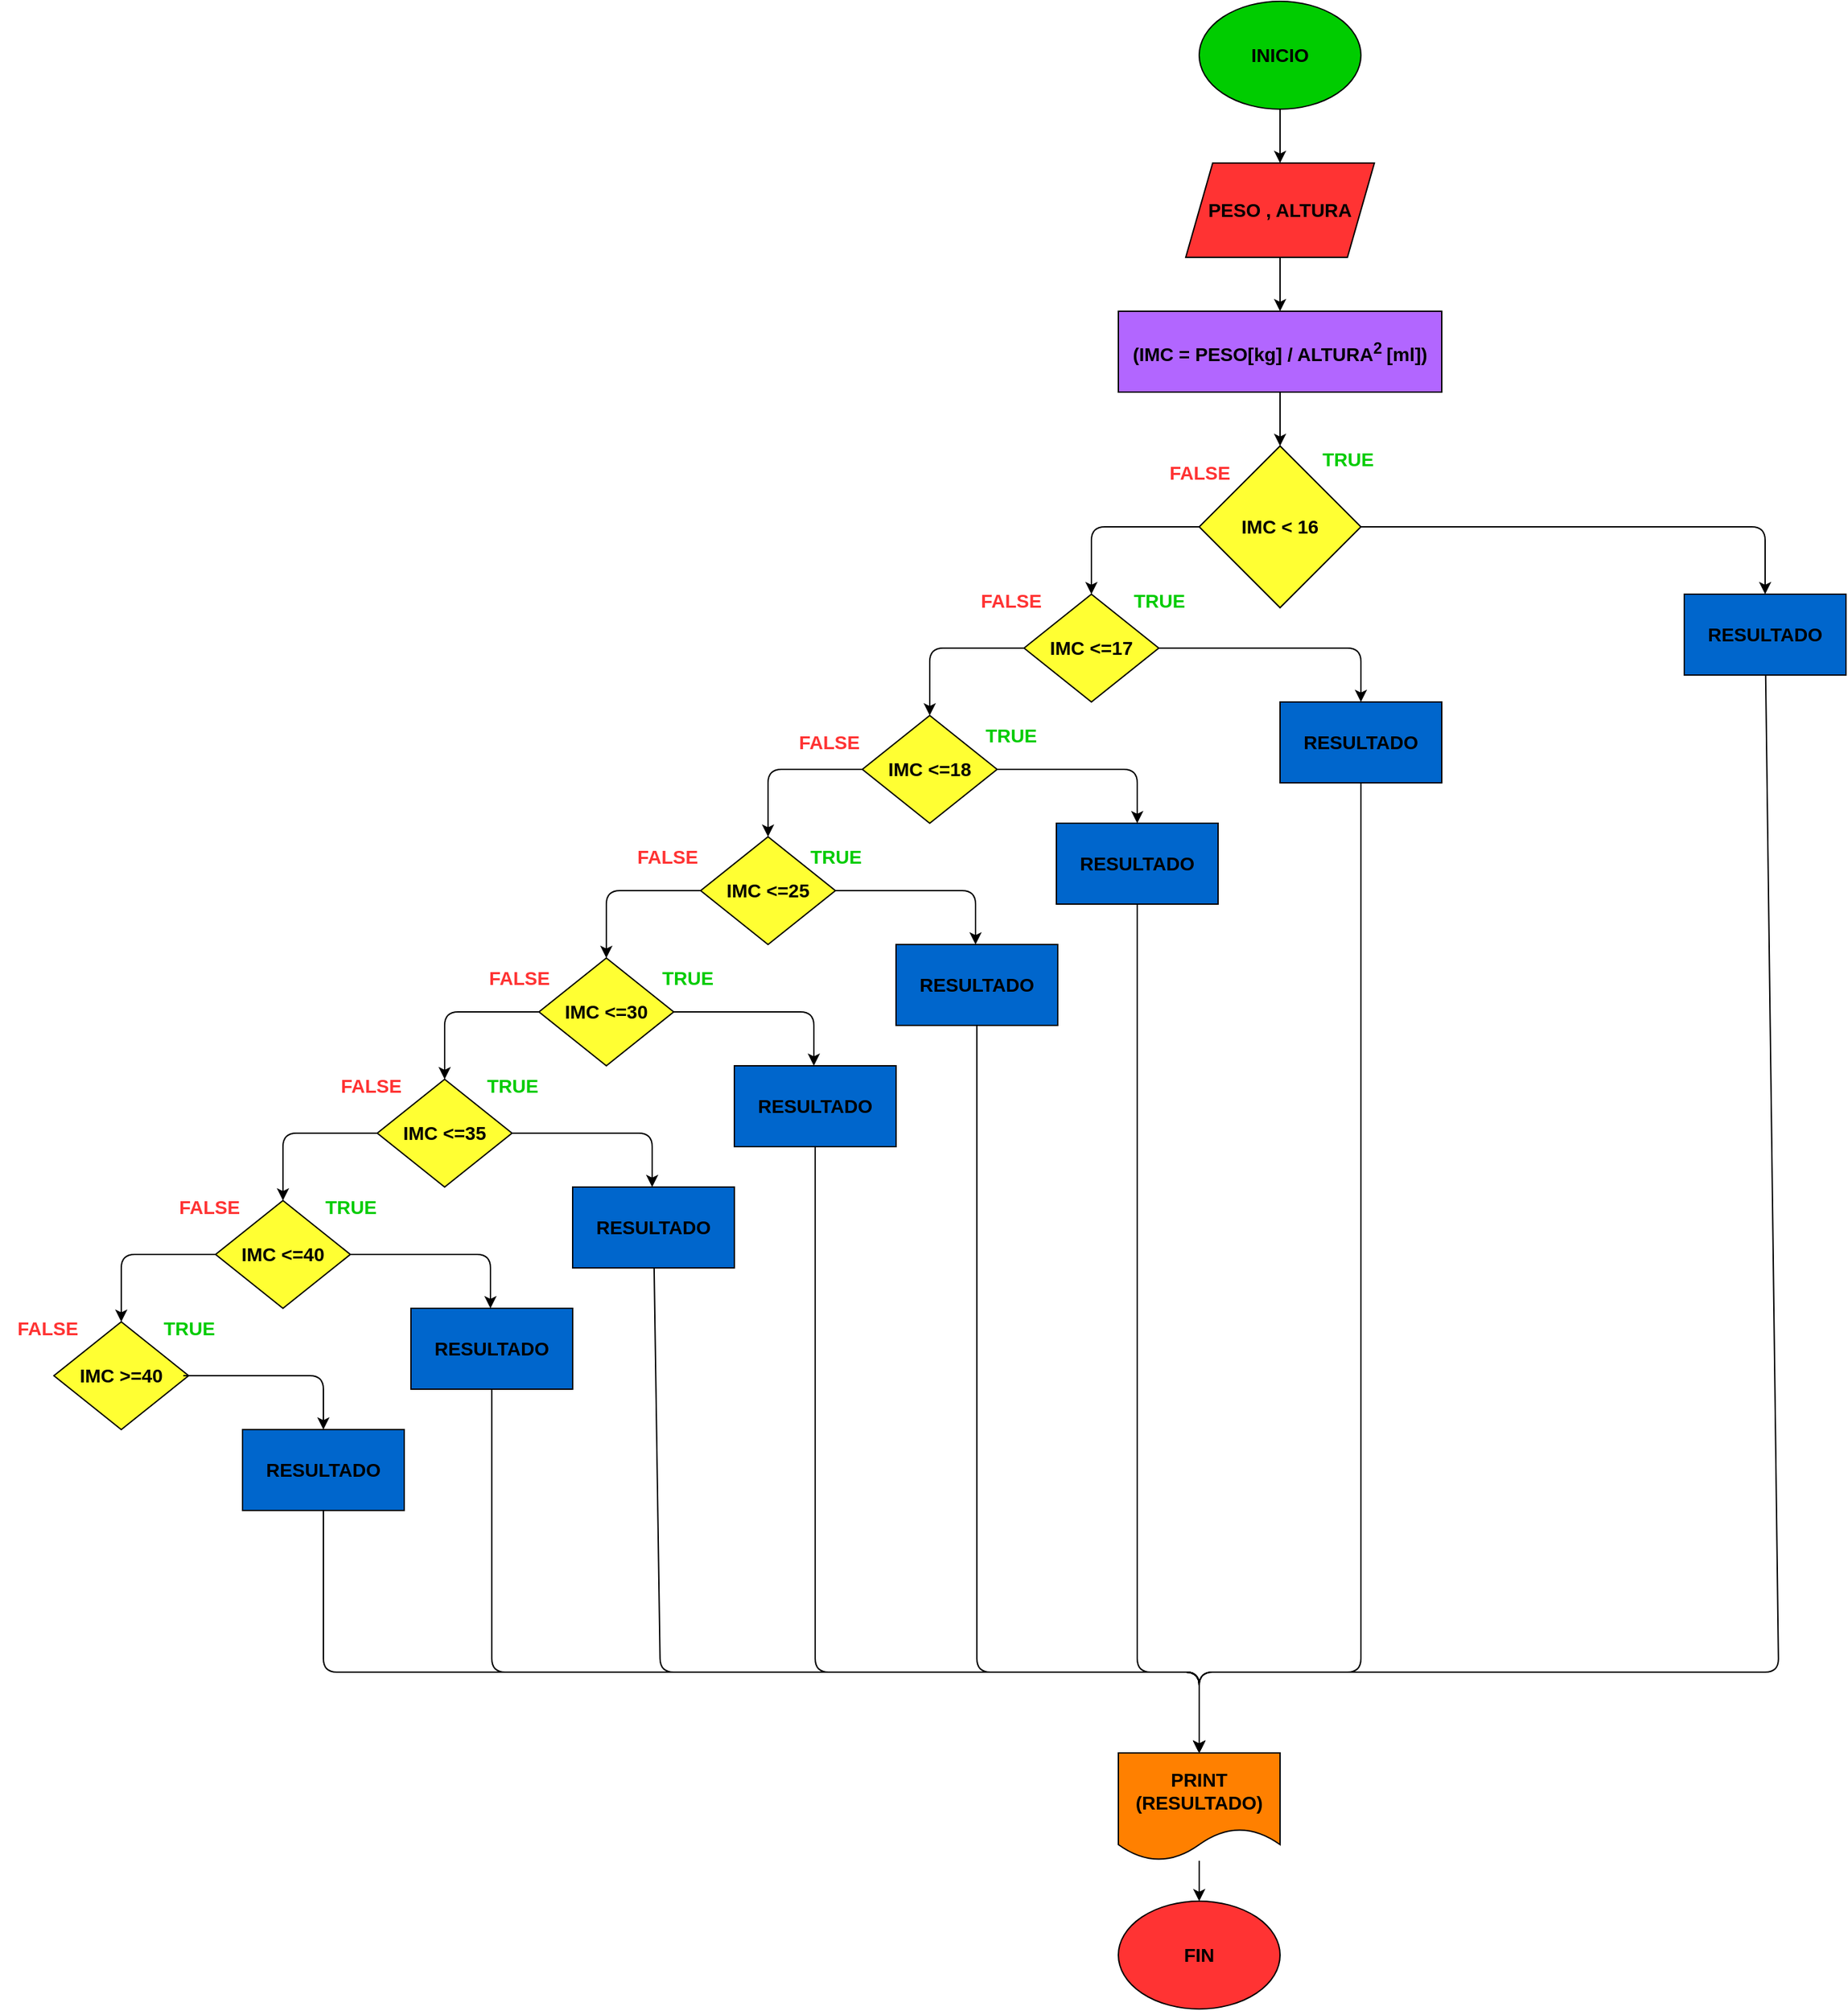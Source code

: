 <mxfile>
    <diagram id="8DrMxxladgweljOqaM4f" name="Página-1">
        <mxGraphModel dx="1729" dy="411" grid="1" gridSize="10" guides="1" tooltips="1" connect="1" arrows="1" fold="1" page="1" pageScale="1" pageWidth="827" pageHeight="1169" math="0" shadow="0">
            <root>
                <mxCell id="0"/>
                <mxCell id="1" parent="0"/>
                <mxCell id="4" value="" style="edgeStyle=none;html=1;fontSize=14;fontColor=#000000;" parent="1" source="2" target="3" edge="1">
                    <mxGeometry relative="1" as="geometry"/>
                </mxCell>
                <mxCell id="2" value="&lt;font color=&quot;#000000&quot; style=&quot;font-size: 14px;&quot;&gt;&lt;b&gt;INICIO&lt;/b&gt;&lt;/font&gt;" style="ellipse;whiteSpace=wrap;html=1;fillColor=#00CC00;" parent="1" vertex="1">
                    <mxGeometry x="400" width="120" height="80" as="geometry"/>
                </mxCell>
                <mxCell id="8" value="" style="edgeStyle=none;html=1;fontSize=14;fontColor=#000000;entryX=0.5;entryY=0;entryDx=0;entryDy=0;" parent="1" source="3" target="13" edge="1">
                    <mxGeometry relative="1" as="geometry">
                        <mxPoint x="460" y="220" as="targetPoint"/>
                    </mxGeometry>
                </mxCell>
                <mxCell id="3" value="&lt;b&gt;PESO , ALTURA&lt;/b&gt;" style="shape=parallelogram;perimeter=parallelogramPerimeter;whiteSpace=wrap;html=1;fixedSize=1;fontSize=14;fontColor=#000000;fillColor=#FF3333;" parent="1" vertex="1">
                    <mxGeometry x="390" y="120" width="140" height="70" as="geometry"/>
                </mxCell>
                <mxCell id="15" value="" style="edgeStyle=none;html=1;fontSize=14;fontColor=#000000;" parent="1" source="13" target="14" edge="1">
                    <mxGeometry relative="1" as="geometry"/>
                </mxCell>
                <mxCell id="13" value="&lt;b&gt;(IMC = PESO[kg] / ALTURA&lt;sup&gt;2 &lt;/sup&gt;[ml])&lt;/b&gt;" style="rounded=0;whiteSpace=wrap;html=1;fontSize=14;fontColor=#000000;fillColor=#B266FF;" parent="1" vertex="1">
                    <mxGeometry x="340" y="230" width="240" height="60" as="geometry"/>
                </mxCell>
                <mxCell id="18" style="edgeStyle=none;html=1;fontSize=14;fontColor=#00CC00;entryX=0.5;entryY=0;entryDx=0;entryDy=0;" parent="1" source="14" target="17" edge="1">
                    <mxGeometry relative="1" as="geometry">
                        <Array as="points">
                            <mxPoint x="820" y="390"/>
                        </Array>
                    </mxGeometry>
                </mxCell>
                <mxCell id="21" style="edgeStyle=none;html=1;entryX=0.5;entryY=0;entryDx=0;entryDy=0;fontSize=14;fontColor=#000000;" parent="1" source="14" target="19" edge="1">
                    <mxGeometry relative="1" as="geometry">
                        <Array as="points">
                            <mxPoint x="320" y="390"/>
                        </Array>
                    </mxGeometry>
                </mxCell>
                <mxCell id="14" value="&lt;b&gt;IMC &amp;lt; 16&lt;/b&gt;" style="rhombus;whiteSpace=wrap;html=1;fontSize=14;fontColor=#000000;fillColor=#FFFF33;" parent="1" vertex="1">
                    <mxGeometry x="400" y="330" width="120" height="120" as="geometry"/>
                </mxCell>
                <mxCell id="16" value="&lt;b&gt;&lt;font color=&quot;#00cc00&quot;&gt;TRUE&lt;/font&gt;&lt;/b&gt;" style="text;html=1;align=center;verticalAlign=middle;resizable=0;points=[];autosize=1;strokeColor=none;fillColor=none;fontSize=14;fontColor=#000000;" parent="1" vertex="1">
                    <mxGeometry x="480" y="325" width="60" height="30" as="geometry"/>
                </mxCell>
                <mxCell id="67" style="edgeStyle=none;html=1;entryX=0.5;entryY=0;entryDx=0;entryDy=0;fontColor=#FF3333;" edge="1" parent="1" source="17" target="66">
                    <mxGeometry relative="1" as="geometry">
                        <Array as="points">
                            <mxPoint x="830" y="1240"/>
                            <mxPoint x="400" y="1240"/>
                        </Array>
                    </mxGeometry>
                </mxCell>
                <mxCell id="17" value="&lt;b&gt;&lt;font color=&quot;#000000&quot;&gt;RESULTADO&lt;/font&gt;&lt;/b&gt;" style="rounded=0;whiteSpace=wrap;html=1;fontSize=14;fontColor=#00CC00;fillColor=#0066CC;" parent="1" vertex="1">
                    <mxGeometry x="760" y="440" width="120" height="60" as="geometry"/>
                </mxCell>
                <mxCell id="24" style="edgeStyle=none;html=1;entryX=0.5;entryY=0;entryDx=0;entryDy=0;fontSize=14;fontColor=#000000;" parent="1" source="19" target="23" edge="1">
                    <mxGeometry relative="1" as="geometry">
                        <Array as="points">
                            <mxPoint x="520" y="480"/>
                        </Array>
                    </mxGeometry>
                </mxCell>
                <mxCell id="27" style="edgeStyle=none;html=1;entryX=0.5;entryY=0;entryDx=0;entryDy=0;fontSize=14;fontColor=#000000;" parent="1" source="19" target="26" edge="1">
                    <mxGeometry relative="1" as="geometry">
                        <Array as="points">
                            <mxPoint x="200" y="480"/>
                        </Array>
                    </mxGeometry>
                </mxCell>
                <mxCell id="19" value="&lt;b&gt;IMC &amp;lt;=17&lt;/b&gt;" style="rhombus;whiteSpace=wrap;html=1;fontSize=14;fontColor=#000000;fillColor=#FFFF33;" parent="1" vertex="1">
                    <mxGeometry x="270" y="440" width="100" height="80" as="geometry"/>
                </mxCell>
                <mxCell id="22" value="&lt;b&gt;&lt;font color=&quot;#00cc00&quot;&gt;TRUE&lt;/font&gt;&lt;/b&gt;" style="text;html=1;align=center;verticalAlign=middle;resizable=0;points=[];autosize=1;strokeColor=none;fillColor=none;fontSize=14;fontColor=#000000;" parent="1" vertex="1">
                    <mxGeometry x="340" y="430" width="60" height="30" as="geometry"/>
                </mxCell>
                <mxCell id="74" style="edgeStyle=none;html=1;fontColor=#FF3333;entryX=0.5;entryY=0;entryDx=0;entryDy=0;" edge="1" parent="1" source="23" target="66">
                    <mxGeometry relative="1" as="geometry">
                        <mxPoint x="300" y="1172" as="targetPoint"/>
                        <Array as="points">
                            <mxPoint x="520" y="1240"/>
                            <mxPoint x="400" y="1240"/>
                        </Array>
                    </mxGeometry>
                </mxCell>
                <mxCell id="23" value="&lt;b&gt;RESULTADO&lt;/b&gt;" style="rounded=0;whiteSpace=wrap;html=1;fontSize=14;fontColor=#000000;fillColor=#0066CC;" parent="1" vertex="1">
                    <mxGeometry x="460" y="520" width="120" height="60" as="geometry"/>
                </mxCell>
                <mxCell id="32" style="edgeStyle=none;html=1;entryX=0.5;entryY=0;entryDx=0;entryDy=0;" edge="1" parent="1" source="26" target="31">
                    <mxGeometry relative="1" as="geometry">
                        <Array as="points">
                            <mxPoint x="354" y="570"/>
                        </Array>
                    </mxGeometry>
                </mxCell>
                <mxCell id="26" value="&lt;b&gt;IMC &amp;lt;=18&lt;/b&gt;" style="rhombus;whiteSpace=wrap;html=1;fontSize=14;fontColor=#000000;fillColor=#FFFF33;" parent="1" vertex="1">
                    <mxGeometry x="150" y="530" width="100" height="80" as="geometry"/>
                </mxCell>
                <mxCell id="28" value="&lt;font color=&quot;#ff3333&quot;&gt;&lt;b&gt;FALSE&lt;/b&gt;&lt;/font&gt;" style="text;html=1;align=center;verticalAlign=middle;resizable=0;points=[];autosize=1;strokeColor=none;fillColor=none;fontSize=14;fontColor=#000000;" parent="1" vertex="1">
                    <mxGeometry x="365" y="335" width="70" height="30" as="geometry"/>
                </mxCell>
                <mxCell id="29" value="&lt;b&gt;&lt;font color=&quot;#00cc00&quot;&gt;TRUE&lt;/font&gt;&lt;/b&gt;" style="text;html=1;align=center;verticalAlign=middle;resizable=0;points=[];autosize=1;strokeColor=none;fillColor=none;fontSize=14;fontColor=#000000;" vertex="1" parent="1">
                    <mxGeometry x="230" y="530" width="60" height="30" as="geometry"/>
                </mxCell>
                <mxCell id="73" style="edgeStyle=none;html=1;entryX=0.5;entryY=0;entryDx=0;entryDy=0;fontColor=#FF3333;" edge="1" parent="1" source="31" target="66">
                    <mxGeometry relative="1" as="geometry">
                        <Array as="points">
                            <mxPoint x="354" y="1240"/>
                            <mxPoint x="400" y="1240"/>
                        </Array>
                    </mxGeometry>
                </mxCell>
                <mxCell id="31" value="&lt;b&gt;RESULTADO&lt;/b&gt;" style="rounded=0;whiteSpace=wrap;html=1;fontSize=14;fontColor=#000000;fillColor=#0066CC;" vertex="1" parent="1">
                    <mxGeometry x="294" y="610" width="120" height="60" as="geometry"/>
                </mxCell>
                <mxCell id="33" style="edgeStyle=none;html=1;entryX=0.5;entryY=0;entryDx=0;entryDy=0;fontSize=14;fontColor=#000000;" edge="1" parent="1">
                    <mxGeometry relative="1" as="geometry">
                        <Array as="points">
                            <mxPoint x="80" y="570"/>
                        </Array>
                        <mxPoint x="150" y="570" as="sourcePoint"/>
                        <mxPoint x="80" y="620" as="targetPoint"/>
                    </mxGeometry>
                </mxCell>
                <mxCell id="35" style="edgeStyle=none;html=1;entryX=0.5;entryY=0;entryDx=0;entryDy=0;fontSize=14;fontColor=#000000;" edge="1" parent="1">
                    <mxGeometry relative="1" as="geometry">
                        <Array as="points">
                            <mxPoint x="-40" y="660"/>
                        </Array>
                        <mxPoint x="30" y="660" as="sourcePoint"/>
                        <mxPoint x="-40" y="710" as="targetPoint"/>
                    </mxGeometry>
                </mxCell>
                <mxCell id="36" value="&lt;b&gt;IMC &amp;lt;=25&lt;/b&gt;" style="rhombus;whiteSpace=wrap;html=1;fontSize=14;fontColor=#000000;fillColor=#FFFF33;" vertex="1" parent="1">
                    <mxGeometry x="30" y="620" width="100" height="80" as="geometry"/>
                </mxCell>
                <mxCell id="37" value="&lt;b&gt;IMC &amp;lt;=30&lt;/b&gt;" style="rhombus;whiteSpace=wrap;html=1;fontSize=14;fontColor=#000000;fillColor=#FFFF33;" vertex="1" parent="1">
                    <mxGeometry x="-90" y="710" width="100" height="80" as="geometry"/>
                </mxCell>
                <mxCell id="38" value="&lt;b&gt;IMC &amp;lt;=35&lt;/b&gt;" style="rhombus;whiteSpace=wrap;html=1;fontSize=14;fontColor=#000000;fillColor=#FFFF33;" vertex="1" parent="1">
                    <mxGeometry x="-210" y="800" width="100" height="80" as="geometry"/>
                </mxCell>
                <mxCell id="39" style="edgeStyle=none;html=1;entryX=0.5;entryY=0;entryDx=0;entryDy=0;fontSize=14;fontColor=#000000;" edge="1" parent="1">
                    <mxGeometry relative="1" as="geometry">
                        <Array as="points">
                            <mxPoint x="-280" y="840"/>
                        </Array>
                        <mxPoint x="-210" y="840" as="sourcePoint"/>
                        <mxPoint x="-280" y="890" as="targetPoint"/>
                    </mxGeometry>
                </mxCell>
                <mxCell id="40" style="edgeStyle=none;html=1;entryX=0.5;entryY=0;entryDx=0;entryDy=0;fontSize=14;fontColor=#000000;" edge="1" parent="1">
                    <mxGeometry relative="1" as="geometry">
                        <Array as="points">
                            <mxPoint x="-400" y="930"/>
                        </Array>
                        <mxPoint x="-330" y="930" as="sourcePoint"/>
                        <mxPoint x="-400" y="980" as="targetPoint"/>
                    </mxGeometry>
                </mxCell>
                <mxCell id="41" style="edgeStyle=none;html=1;entryX=0.5;entryY=0;entryDx=0;entryDy=0;fontSize=14;fontColor=#000000;" edge="1" parent="1">
                    <mxGeometry relative="1" as="geometry">
                        <Array as="points">
                            <mxPoint x="-160" y="750"/>
                        </Array>
                        <mxPoint x="-90" y="750" as="sourcePoint"/>
                        <mxPoint x="-160" y="800" as="targetPoint"/>
                    </mxGeometry>
                </mxCell>
                <mxCell id="42" value="&lt;b&gt;IMC &amp;lt;=40&lt;/b&gt;" style="rhombus;whiteSpace=wrap;html=1;fontSize=14;fontColor=#000000;fillColor=#FFFF33;" vertex="1" parent="1">
                    <mxGeometry x="-330" y="890" width="100" height="80" as="geometry"/>
                </mxCell>
                <mxCell id="43" value="&lt;b&gt;IMC &amp;gt;=40&lt;/b&gt;" style="rhombus;whiteSpace=wrap;html=1;fontSize=14;fontColor=#000000;fillColor=#FFFF33;" vertex="1" parent="1">
                    <mxGeometry x="-450" y="980" width="100" height="80" as="geometry"/>
                </mxCell>
                <mxCell id="44" value="&lt;font color=&quot;#ff3333&quot;&gt;&lt;b&gt;FALSE&lt;/b&gt;&lt;/font&gt;" style="text;html=1;align=center;verticalAlign=middle;resizable=0;points=[];autosize=1;strokeColor=none;fillColor=none;fontSize=14;fontColor=#000000;" vertex="1" parent="1">
                    <mxGeometry x="225" y="430" width="70" height="30" as="geometry"/>
                </mxCell>
                <mxCell id="45" value="&lt;font color=&quot;#ff3333&quot;&gt;&lt;b&gt;FALSE&lt;/b&gt;&lt;/font&gt;" style="text;html=1;align=center;verticalAlign=middle;resizable=0;points=[];autosize=1;strokeColor=none;fillColor=none;fontSize=14;fontColor=#000000;" vertex="1" parent="1">
                    <mxGeometry x="90" y="535" width="70" height="30" as="geometry"/>
                </mxCell>
                <mxCell id="46" value="&lt;font color=&quot;#ff3333&quot;&gt;&lt;b&gt;FALSE&lt;/b&gt;&lt;/font&gt;" style="text;html=1;align=center;verticalAlign=middle;resizable=0;points=[];autosize=1;strokeColor=none;fillColor=none;fontSize=14;fontColor=#000000;" vertex="1" parent="1">
                    <mxGeometry x="-30" y="620" width="70" height="30" as="geometry"/>
                </mxCell>
                <mxCell id="47" value="&lt;font color=&quot;#ff3333&quot;&gt;&lt;b&gt;FALSE&lt;/b&gt;&lt;/font&gt;" style="text;html=1;align=center;verticalAlign=middle;resizable=0;points=[];autosize=1;strokeColor=none;fillColor=none;fontSize=14;fontColor=#000000;" vertex="1" parent="1">
                    <mxGeometry x="-140" y="710" width="70" height="30" as="geometry"/>
                </mxCell>
                <mxCell id="48" value="&lt;font color=&quot;#ff3333&quot;&gt;&lt;b&gt;FALSE&lt;/b&gt;&lt;/font&gt;" style="text;html=1;align=center;verticalAlign=middle;resizable=0;points=[];autosize=1;strokeColor=none;fillColor=none;fontSize=14;fontColor=#000000;" vertex="1" parent="1">
                    <mxGeometry x="-250" y="790" width="70" height="30" as="geometry"/>
                </mxCell>
                <mxCell id="49" value="&lt;font color=&quot;#ff3333&quot;&gt;&lt;b&gt;FALSE&lt;/b&gt;&lt;/font&gt;" style="text;html=1;align=center;verticalAlign=middle;resizable=0;points=[];autosize=1;strokeColor=none;fillColor=none;fontSize=14;fontColor=#000000;" vertex="1" parent="1">
                    <mxGeometry x="-370" y="880" width="70" height="30" as="geometry"/>
                </mxCell>
                <mxCell id="50" value="&lt;font color=&quot;#ff3333&quot;&gt;&lt;b&gt;FALSE&lt;/b&gt;&lt;/font&gt;" style="text;html=1;align=center;verticalAlign=middle;resizable=0;points=[];autosize=1;strokeColor=none;fillColor=none;fontSize=14;fontColor=#000000;" vertex="1" parent="1">
                    <mxGeometry x="-490" y="970" width="70" height="30" as="geometry"/>
                </mxCell>
                <mxCell id="51" value="&lt;b&gt;&lt;font color=&quot;#00cc00&quot;&gt;TRUE&lt;/font&gt;&lt;/b&gt;" style="text;html=1;align=center;verticalAlign=middle;resizable=0;points=[];autosize=1;strokeColor=none;fillColor=none;fontSize=14;fontColor=#000000;" vertex="1" parent="1">
                    <mxGeometry x="100" y="620" width="60" height="30" as="geometry"/>
                </mxCell>
                <mxCell id="52" value="&lt;b&gt;&lt;font color=&quot;#00cc00&quot;&gt;TRUE&lt;/font&gt;&lt;/b&gt;" style="text;html=1;align=center;verticalAlign=middle;resizable=0;points=[];autosize=1;strokeColor=none;fillColor=none;fontSize=14;fontColor=#000000;" vertex="1" parent="1">
                    <mxGeometry x="-10" y="710" width="60" height="30" as="geometry"/>
                </mxCell>
                <mxCell id="53" value="&lt;b&gt;&lt;font color=&quot;#00cc00&quot;&gt;TRUE&lt;/font&gt;&lt;/b&gt;" style="text;html=1;align=center;verticalAlign=middle;resizable=0;points=[];autosize=1;strokeColor=none;fillColor=none;fontSize=14;fontColor=#000000;" vertex="1" parent="1">
                    <mxGeometry x="-140" y="790" width="60" height="30" as="geometry"/>
                </mxCell>
                <mxCell id="54" value="&lt;b&gt;&lt;font color=&quot;#00cc00&quot;&gt;TRUE&lt;/font&gt;&lt;/b&gt;" style="text;html=1;align=center;verticalAlign=middle;resizable=0;points=[];autosize=1;strokeColor=none;fillColor=none;fontSize=14;fontColor=#000000;" vertex="1" parent="1">
                    <mxGeometry x="-260" y="880" width="60" height="30" as="geometry"/>
                </mxCell>
                <mxCell id="55" value="&lt;b&gt;&lt;font color=&quot;#00cc00&quot;&gt;TRUE&lt;/font&gt;&lt;/b&gt;" style="text;html=1;align=center;verticalAlign=middle;resizable=0;points=[];autosize=1;strokeColor=none;fillColor=none;fontSize=14;fontColor=#000000;" vertex="1" parent="1">
                    <mxGeometry x="-380" y="970" width="60" height="30" as="geometry"/>
                </mxCell>
                <mxCell id="56" style="edgeStyle=none;html=1;entryX=0.5;entryY=0;entryDx=0;entryDy=0;" edge="1" parent="1">
                    <mxGeometry relative="1" as="geometry">
                        <mxPoint x="130" y="660" as="sourcePoint"/>
                        <mxPoint x="234" y="700" as="targetPoint"/>
                        <Array as="points">
                            <mxPoint x="234" y="660"/>
                        </Array>
                    </mxGeometry>
                </mxCell>
                <mxCell id="57" style="edgeStyle=none;html=1;entryX=0.5;entryY=0;entryDx=0;entryDy=0;" edge="1" parent="1">
                    <mxGeometry relative="1" as="geometry">
                        <mxPoint x="10" y="750" as="sourcePoint"/>
                        <mxPoint x="114" y="790" as="targetPoint"/>
                        <Array as="points">
                            <mxPoint x="114" y="750"/>
                        </Array>
                    </mxGeometry>
                </mxCell>
                <mxCell id="58" style="edgeStyle=none;html=1;entryX=0.5;entryY=0;entryDx=0;entryDy=0;" edge="1" parent="1">
                    <mxGeometry relative="1" as="geometry">
                        <mxPoint x="-110" y="840" as="sourcePoint"/>
                        <mxPoint x="-6" y="880" as="targetPoint"/>
                        <Array as="points">
                            <mxPoint x="-6" y="840"/>
                        </Array>
                    </mxGeometry>
                </mxCell>
                <mxCell id="59" style="edgeStyle=none;html=1;entryX=0.5;entryY=0;entryDx=0;entryDy=0;" edge="1" parent="1">
                    <mxGeometry relative="1" as="geometry">
                        <mxPoint x="-230" y="930" as="sourcePoint"/>
                        <mxPoint x="-126" y="970" as="targetPoint"/>
                        <Array as="points">
                            <mxPoint x="-126" y="930"/>
                        </Array>
                    </mxGeometry>
                </mxCell>
                <mxCell id="60" style="edgeStyle=none;html=1;entryX=0.5;entryY=0;entryDx=0;entryDy=0;" edge="1" parent="1">
                    <mxGeometry relative="1" as="geometry">
                        <mxPoint x="-354" y="1020" as="sourcePoint"/>
                        <mxPoint x="-250" y="1060" as="targetPoint"/>
                        <Array as="points">
                            <mxPoint x="-250" y="1020"/>
                        </Array>
                    </mxGeometry>
                </mxCell>
                <mxCell id="72" style="edgeStyle=none;html=1;fontColor=#FF3333;entryX=0.5;entryY=0;entryDx=0;entryDy=0;" edge="1" parent="1" source="61" target="66">
                    <mxGeometry relative="1" as="geometry">
                        <mxPoint x="300" y="1181" as="targetPoint"/>
                        <Array as="points">
                            <mxPoint x="235" y="1240"/>
                            <mxPoint x="400" y="1240"/>
                        </Array>
                    </mxGeometry>
                </mxCell>
                <mxCell id="61" value="&lt;b&gt;RESULTADO&lt;/b&gt;" style="rounded=0;whiteSpace=wrap;html=1;fontSize=14;fontColor=#000000;fillColor=#0066CC;" vertex="1" parent="1">
                    <mxGeometry x="175" y="700" width="120" height="60" as="geometry"/>
                </mxCell>
                <mxCell id="71" style="edgeStyle=none;html=1;entryX=0.5;entryY=0;entryDx=0;entryDy=0;fontColor=#FF3333;" edge="1" parent="1" source="62" target="66">
                    <mxGeometry relative="1" as="geometry">
                        <Array as="points">
                            <mxPoint x="115" y="1240"/>
                            <mxPoint x="400" y="1240"/>
                        </Array>
                    </mxGeometry>
                </mxCell>
                <mxCell id="62" value="&lt;b&gt;RESULTADO&lt;/b&gt;" style="rounded=0;whiteSpace=wrap;html=1;fontSize=14;fontColor=#000000;fillColor=#0066CC;" vertex="1" parent="1">
                    <mxGeometry x="55" y="790" width="120" height="60" as="geometry"/>
                </mxCell>
                <mxCell id="70" style="edgeStyle=none;html=1;entryX=0.5;entryY=0;entryDx=0;entryDy=0;fontColor=#FF3333;" edge="1" parent="1" source="63" target="66">
                    <mxGeometry relative="1" as="geometry">
                        <Array as="points">
                            <mxPoint y="1240"/>
                            <mxPoint x="400" y="1240"/>
                        </Array>
                    </mxGeometry>
                </mxCell>
                <mxCell id="63" value="&lt;b&gt;RESULTADO&lt;/b&gt;" style="rounded=0;whiteSpace=wrap;html=1;fontSize=14;fontColor=#000000;fillColor=#0066CC;" vertex="1" parent="1">
                    <mxGeometry x="-65" y="880" width="120" height="60" as="geometry"/>
                </mxCell>
                <mxCell id="69" style="edgeStyle=none;html=1;entryX=0.5;entryY=0;entryDx=0;entryDy=0;fontColor=#FF3333;" edge="1" parent="1" source="64" target="66">
                    <mxGeometry relative="1" as="geometry">
                        <Array as="points">
                            <mxPoint x="-125" y="1240"/>
                            <mxPoint x="400" y="1240"/>
                        </Array>
                    </mxGeometry>
                </mxCell>
                <mxCell id="64" value="&lt;b&gt;RESULTADO&lt;/b&gt;" style="rounded=0;whiteSpace=wrap;html=1;fontSize=14;fontColor=#000000;fillColor=#0066CC;" vertex="1" parent="1">
                    <mxGeometry x="-185" y="970" width="120" height="60" as="geometry"/>
                </mxCell>
                <mxCell id="68" style="edgeStyle=none;html=1;entryX=0.5;entryY=0;entryDx=0;entryDy=0;fontColor=#FF3333;" edge="1" parent="1" source="65" target="66">
                    <mxGeometry relative="1" as="geometry">
                        <Array as="points">
                            <mxPoint x="-250" y="1240"/>
                            <mxPoint x="400" y="1240"/>
                        </Array>
                    </mxGeometry>
                </mxCell>
                <mxCell id="65" value="&lt;b&gt;RESULTADO&lt;/b&gt;" style="rounded=0;whiteSpace=wrap;html=1;fontSize=14;fontColor=#000000;fillColor=#0066CC;" vertex="1" parent="1">
                    <mxGeometry x="-310" y="1060" width="120" height="60" as="geometry"/>
                </mxCell>
                <mxCell id="76" value="" style="edgeStyle=none;html=1;fontColor=#FF3333;" edge="1" parent="1" source="66" target="75">
                    <mxGeometry relative="1" as="geometry"/>
                </mxCell>
                <mxCell id="66" value="&lt;font color=&quot;#000000&quot; style=&quot;font-size: 14px;&quot;&gt;&lt;b&gt;PRINT&lt;br&gt;(RESULTADO)&lt;/b&gt;&lt;/font&gt;" style="shape=document;whiteSpace=wrap;html=1;boundedLbl=1;fontColor=#FF3333;fillColor=#FF8000;" vertex="1" parent="1">
                    <mxGeometry x="340" y="1300" width="120" height="80" as="geometry"/>
                </mxCell>
                <mxCell id="75" value="&lt;font color=&quot;#000000&quot; style=&quot;font-size: 14px;&quot;&gt;&lt;b&gt;FIN&lt;/b&gt;&lt;/font&gt;" style="ellipse;whiteSpace=wrap;html=1;fontColor=#FF3333;fillColor=#FF3333;" vertex="1" parent="1">
                    <mxGeometry x="340" y="1410" width="120" height="80" as="geometry"/>
                </mxCell>
            </root>
        </mxGraphModel>
    </diagram>
</mxfile>
